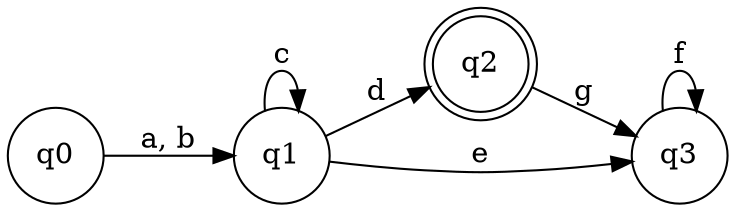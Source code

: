 digraph abcd {

    rankdir=LR;


    q0 [label="q0" shape=circle];

    q1 [label="q1" shape=circle];

    q2 [label="q2" shape=doublecircle];

    q3 [label="q3" shape=circle];


    q0 -> q1 [label="a, b"];

    q1 -> q1 [label="c"];

    q1 -> q2 [label="d"];

    q1 -> q3 [label="e"];

    q3 -> q3 [label="f"];

    q2 -> q3 [label="g"]; // Пример перехода из q2 в q3

}
